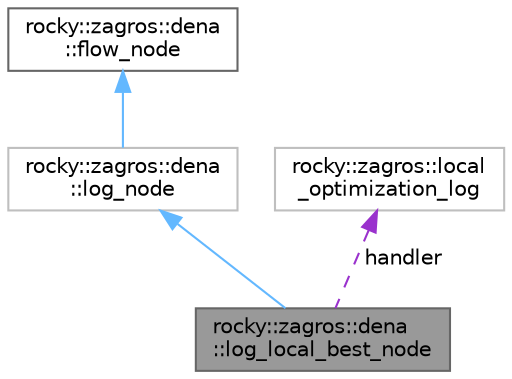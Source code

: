 digraph "rocky::zagros::dena::log_local_best_node"
{
 // LATEX_PDF_SIZE
  bgcolor="transparent";
  edge [fontname=Helvetica,fontsize=10,labelfontname=Helvetica,labelfontsize=10];
  node [fontname=Helvetica,fontsize=10,shape=box,height=0.2,width=0.4];
  Node1 [label="rocky::zagros::dena\l::log_local_best_node",height=0.2,width=0.4,color="gray40", fillcolor="grey60", style="filled", fontcolor="black",tooltip=" "];
  Node2 -> Node1 [dir="back",color="steelblue1",style="solid"];
  Node2 [label="rocky::zagros::dena\l::log_node",height=0.2,width=0.4,color="grey75", fillcolor="white", style="filled",URL="$structrocky_1_1zagros_1_1dena_1_1log__node.html",tooltip=" "];
  Node3 -> Node2 [dir="back",color="steelblue1",style="solid"];
  Node3 [label="rocky::zagros::dena\l::flow_node",height=0.2,width=0.4,color="gray40", fillcolor="white", style="filled",URL="$structrocky_1_1zagros_1_1dena_1_1flow__node.html",tooltip="abstract flow node"];
  Node4 -> Node1 [dir="back",color="darkorchid3",style="dashed",label=" handler" ];
  Node4 [label="rocky::zagros::local\l_optimization_log",height=0.2,width=0.4,color="grey75", fillcolor="white", style="filled",URL="$structrocky_1_1zagros_1_1local__optimization__log.html",tooltip=" "];
}
